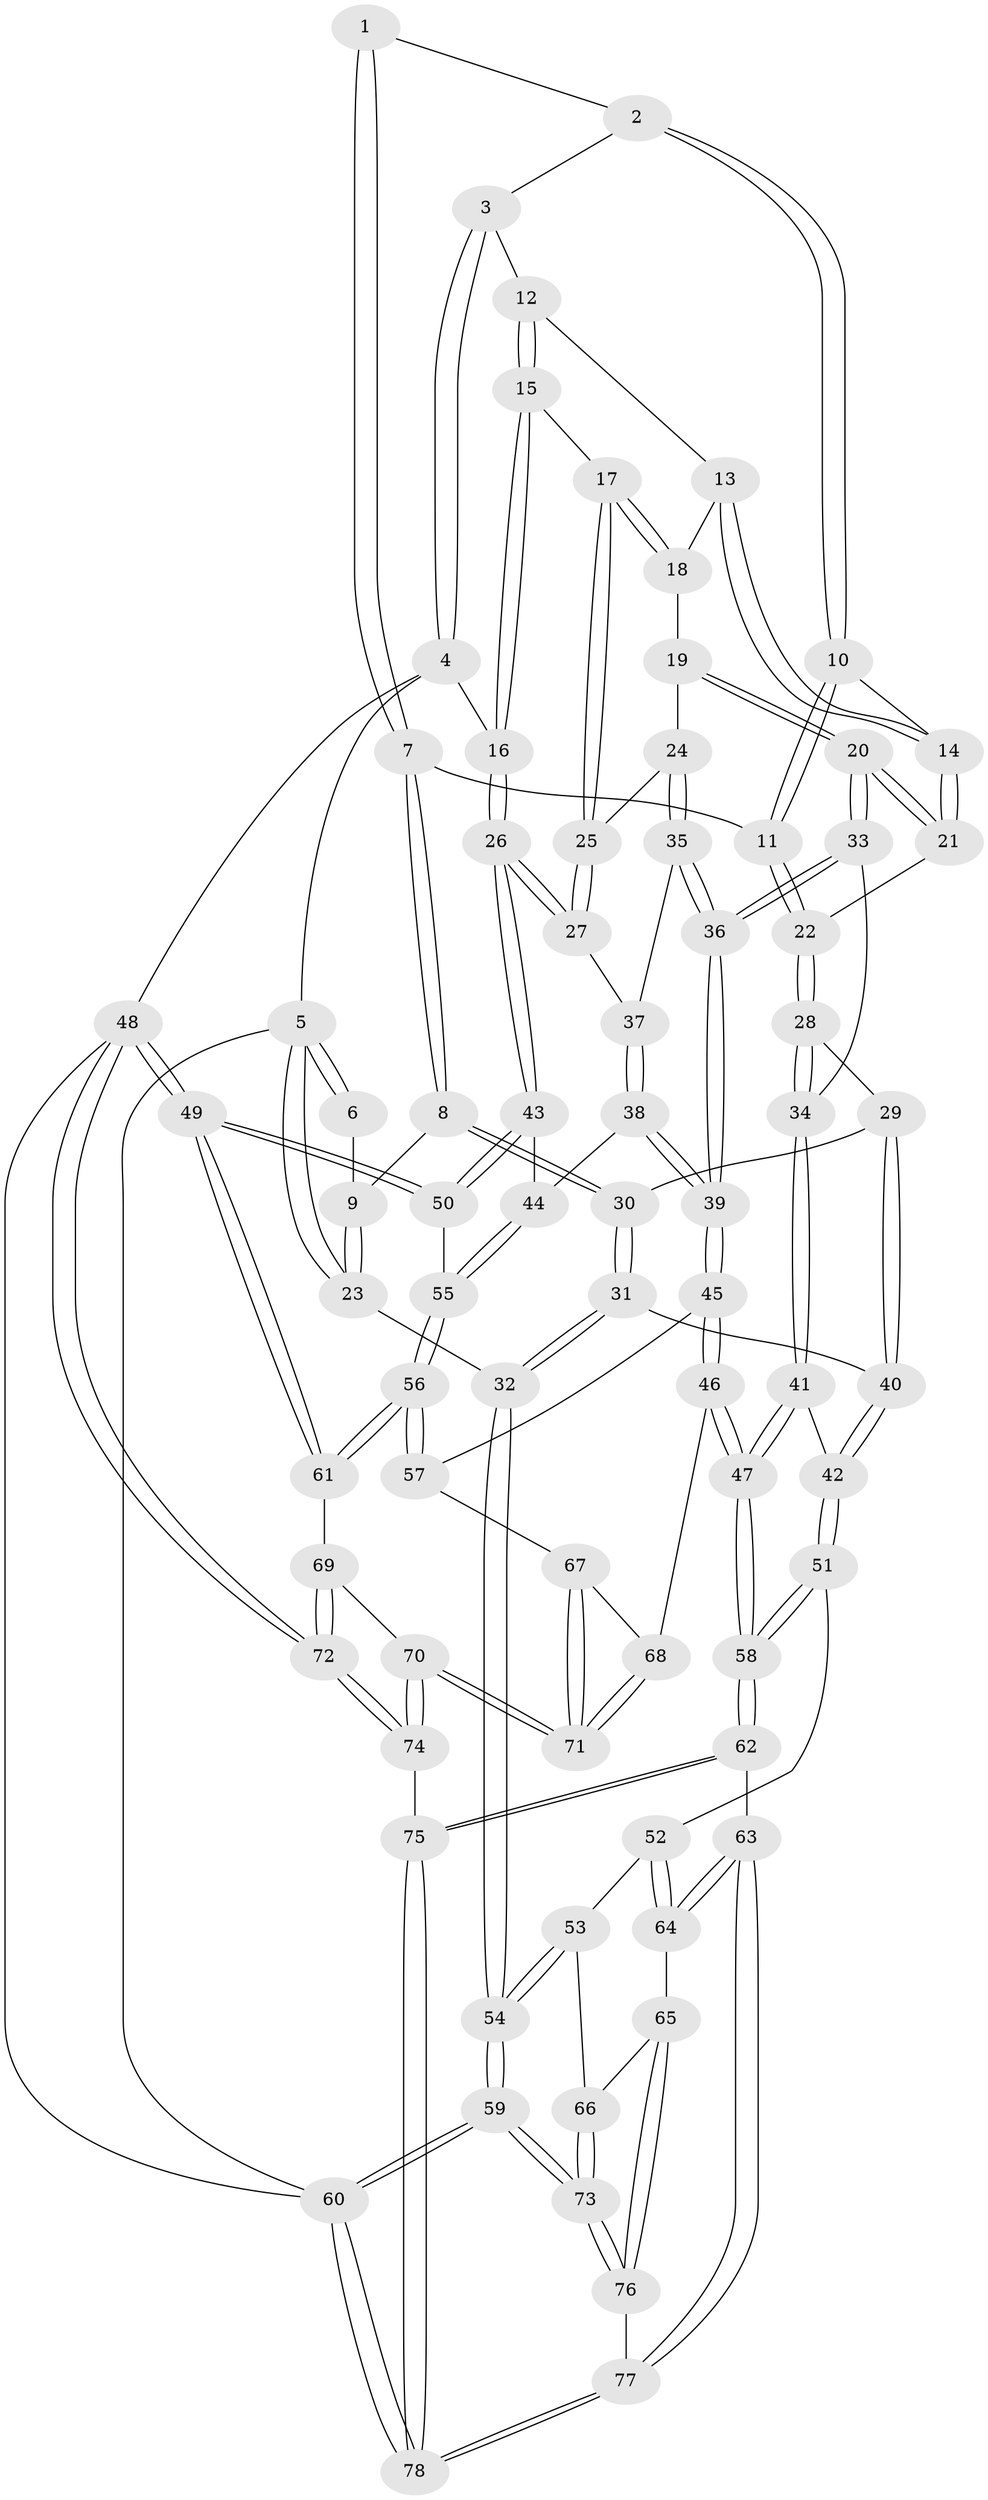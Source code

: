 // Generated by graph-tools (version 1.1) at 2025/01/03/09/25 05:01:19]
// undirected, 78 vertices, 192 edges
graph export_dot {
graph [start="1"]
  node [color=gray90,style=filled];
  1 [pos="+0.2808857329124202+0"];
  2 [pos="+0.4925515824831974+0"];
  3 [pos="+0.6324760725590752+0"];
  4 [pos="+1+0"];
  5 [pos="+0+0"];
  6 [pos="+0.26359522546151276+0"];
  7 [pos="+0.28583730841283705+0.15490128532967792"];
  8 [pos="+0.13610725971796436+0.19278708215123866"];
  9 [pos="+0.12141573516750478+0.16550420889274992"];
  10 [pos="+0.5071266771115088+0.026422742402795015"];
  11 [pos="+0.3513495817641437+0.20057697848573913"];
  12 [pos="+0.7511473675396805+0.10375596824754663"];
  13 [pos="+0.6529746614357167+0.14528909270908993"];
  14 [pos="+0.5730450584494624+0.1412672046352258"];
  15 [pos="+0.802035336325195+0.12613064256725726"];
  16 [pos="+1+0"];
  17 [pos="+0.7907084819581658+0.220532260215291"];
  18 [pos="+0.6806408885642243+0.20807384719579053"];
  19 [pos="+0.6809564544093436+0.2506590804575977"];
  20 [pos="+0.5791411368307594+0.3343884593590763"];
  21 [pos="+0.5496836762836104+0.22821629072771754"];
  22 [pos="+0.3601715449762196+0.22591624151787207"];
  23 [pos="+0+0"];
  24 [pos="+0.7755356051505865+0.27026083127411304"];
  25 [pos="+0.7925324648293537+0.2515772095437535"];
  26 [pos="+1+0.3733126949554498"];
  27 [pos="+1+0.35590682385360267"];
  28 [pos="+0.3542983101820592+0.272652268698894"];
  29 [pos="+0.2537223338108035+0.3364341215396076"];
  30 [pos="+0.12893596085790784+0.22270573355322024"];
  31 [pos="+0+0.4059191997384582"];
  32 [pos="+0+0.43512865190742533"];
  33 [pos="+0.5763847854889667+0.4219152453246624"];
  34 [pos="+0.46154159303900033+0.4170269449952729"];
  35 [pos="+0.7635661420448425+0.304617110211604"];
  36 [pos="+0.6069072907365968+0.4500030110593709"];
  37 [pos="+0.8214965278380598+0.3735954088793736"];
  38 [pos="+0.7124733411314833+0.5036592080463219"];
  39 [pos="+0.6277267591416652+0.4867849389228418"];
  40 [pos="+0.2181985846448328+0.48113793541258154"];
  41 [pos="+0.3329573964940733+0.505701983642917"];
  42 [pos="+0.2439470616235994+0.5112047517682424"];
  43 [pos="+1+0.39398718283627254"];
  44 [pos="+0.7695128612252154+0.5304571540730995"];
  45 [pos="+0.5867780400285634+0.6019696408774297"];
  46 [pos="+0.5102286610545224+0.7261534374377571"];
  47 [pos="+0.49905278184894836+0.733791711072421"];
  48 [pos="+1+1"];
  49 [pos="+1+0.6306364175465482"];
  50 [pos="+1+0.4096358536674342"];
  51 [pos="+0.22270904469554165+0.5993607308816223"];
  52 [pos="+0.18085597998890943+0.6548059738630942"];
  53 [pos="+0.06662973259399747+0.6785604388642946"];
  54 [pos="+0+0.6149868846102453"];
  55 [pos="+0.8212627045580257+0.6504542398642663"];
  56 [pos="+0.8374163870160488+0.718391894133889"];
  57 [pos="+0.7776033739590589+0.7227482141302798"];
  58 [pos="+0.45929789925330855+0.7911310227958414"];
  59 [pos="+0+1"];
  60 [pos="+0+1"];
  61 [pos="+0.8478783112811669+0.7279867553375555"];
  62 [pos="+0.4371387328549107+0.8525297106300505"];
  63 [pos="+0.27561156442493207+0.8253803038011038"];
  64 [pos="+0.2384301592479145+0.8184200349964696"];
  65 [pos="+0.21562891131767004+0.8317739913000073"];
  66 [pos="+0.106258506235073+0.824713683019643"];
  67 [pos="+0.696779893507035+0.7580592746813988"];
  68 [pos="+0.5402988503459006+0.7350618731934216"];
  69 [pos="+0.8479703455358295+0.7443446041173398"];
  70 [pos="+0.7162817463463196+0.8746598157866072"];
  71 [pos="+0.7112441428400554+0.8645896979590748"];
  72 [pos="+1+1"];
  73 [pos="+0+1"];
  74 [pos="+0.6839637592331491+1"];
  75 [pos="+0.4983859891196294+1"];
  76 [pos="+0.18364166107155683+0.9148778214200043"];
  77 [pos="+0.2174712741011146+1"];
  78 [pos="+0.2896156775215799+1"];
  1 -- 2;
  1 -- 7;
  1 -- 7;
  2 -- 3;
  2 -- 10;
  2 -- 10;
  3 -- 4;
  3 -- 4;
  3 -- 12;
  4 -- 5;
  4 -- 16;
  4 -- 48;
  5 -- 6;
  5 -- 6;
  5 -- 23;
  5 -- 23;
  5 -- 60;
  6 -- 9;
  7 -- 8;
  7 -- 8;
  7 -- 11;
  8 -- 9;
  8 -- 30;
  8 -- 30;
  9 -- 23;
  9 -- 23;
  10 -- 11;
  10 -- 11;
  10 -- 14;
  11 -- 22;
  11 -- 22;
  12 -- 13;
  12 -- 15;
  12 -- 15;
  13 -- 14;
  13 -- 14;
  13 -- 18;
  14 -- 21;
  14 -- 21;
  15 -- 16;
  15 -- 16;
  15 -- 17;
  16 -- 26;
  16 -- 26;
  17 -- 18;
  17 -- 18;
  17 -- 25;
  17 -- 25;
  18 -- 19;
  19 -- 20;
  19 -- 20;
  19 -- 24;
  20 -- 21;
  20 -- 21;
  20 -- 33;
  20 -- 33;
  21 -- 22;
  22 -- 28;
  22 -- 28;
  23 -- 32;
  24 -- 25;
  24 -- 35;
  24 -- 35;
  25 -- 27;
  25 -- 27;
  26 -- 27;
  26 -- 27;
  26 -- 43;
  26 -- 43;
  27 -- 37;
  28 -- 29;
  28 -- 34;
  28 -- 34;
  29 -- 30;
  29 -- 40;
  29 -- 40;
  30 -- 31;
  30 -- 31;
  31 -- 32;
  31 -- 32;
  31 -- 40;
  32 -- 54;
  32 -- 54;
  33 -- 34;
  33 -- 36;
  33 -- 36;
  34 -- 41;
  34 -- 41;
  35 -- 36;
  35 -- 36;
  35 -- 37;
  36 -- 39;
  36 -- 39;
  37 -- 38;
  37 -- 38;
  38 -- 39;
  38 -- 39;
  38 -- 44;
  39 -- 45;
  39 -- 45;
  40 -- 42;
  40 -- 42;
  41 -- 42;
  41 -- 47;
  41 -- 47;
  42 -- 51;
  42 -- 51;
  43 -- 44;
  43 -- 50;
  43 -- 50;
  44 -- 55;
  44 -- 55;
  45 -- 46;
  45 -- 46;
  45 -- 57;
  46 -- 47;
  46 -- 47;
  46 -- 68;
  47 -- 58;
  47 -- 58;
  48 -- 49;
  48 -- 49;
  48 -- 72;
  48 -- 72;
  48 -- 60;
  49 -- 50;
  49 -- 50;
  49 -- 61;
  49 -- 61;
  50 -- 55;
  51 -- 52;
  51 -- 58;
  51 -- 58;
  52 -- 53;
  52 -- 64;
  52 -- 64;
  53 -- 54;
  53 -- 54;
  53 -- 66;
  54 -- 59;
  54 -- 59;
  55 -- 56;
  55 -- 56;
  56 -- 57;
  56 -- 57;
  56 -- 61;
  56 -- 61;
  57 -- 67;
  58 -- 62;
  58 -- 62;
  59 -- 60;
  59 -- 60;
  59 -- 73;
  59 -- 73;
  60 -- 78;
  60 -- 78;
  61 -- 69;
  62 -- 63;
  62 -- 75;
  62 -- 75;
  63 -- 64;
  63 -- 64;
  63 -- 77;
  63 -- 77;
  64 -- 65;
  65 -- 66;
  65 -- 76;
  65 -- 76;
  66 -- 73;
  66 -- 73;
  67 -- 68;
  67 -- 71;
  67 -- 71;
  68 -- 71;
  68 -- 71;
  69 -- 70;
  69 -- 72;
  69 -- 72;
  70 -- 71;
  70 -- 71;
  70 -- 74;
  70 -- 74;
  72 -- 74;
  72 -- 74;
  73 -- 76;
  73 -- 76;
  74 -- 75;
  75 -- 78;
  75 -- 78;
  76 -- 77;
  77 -- 78;
  77 -- 78;
}
